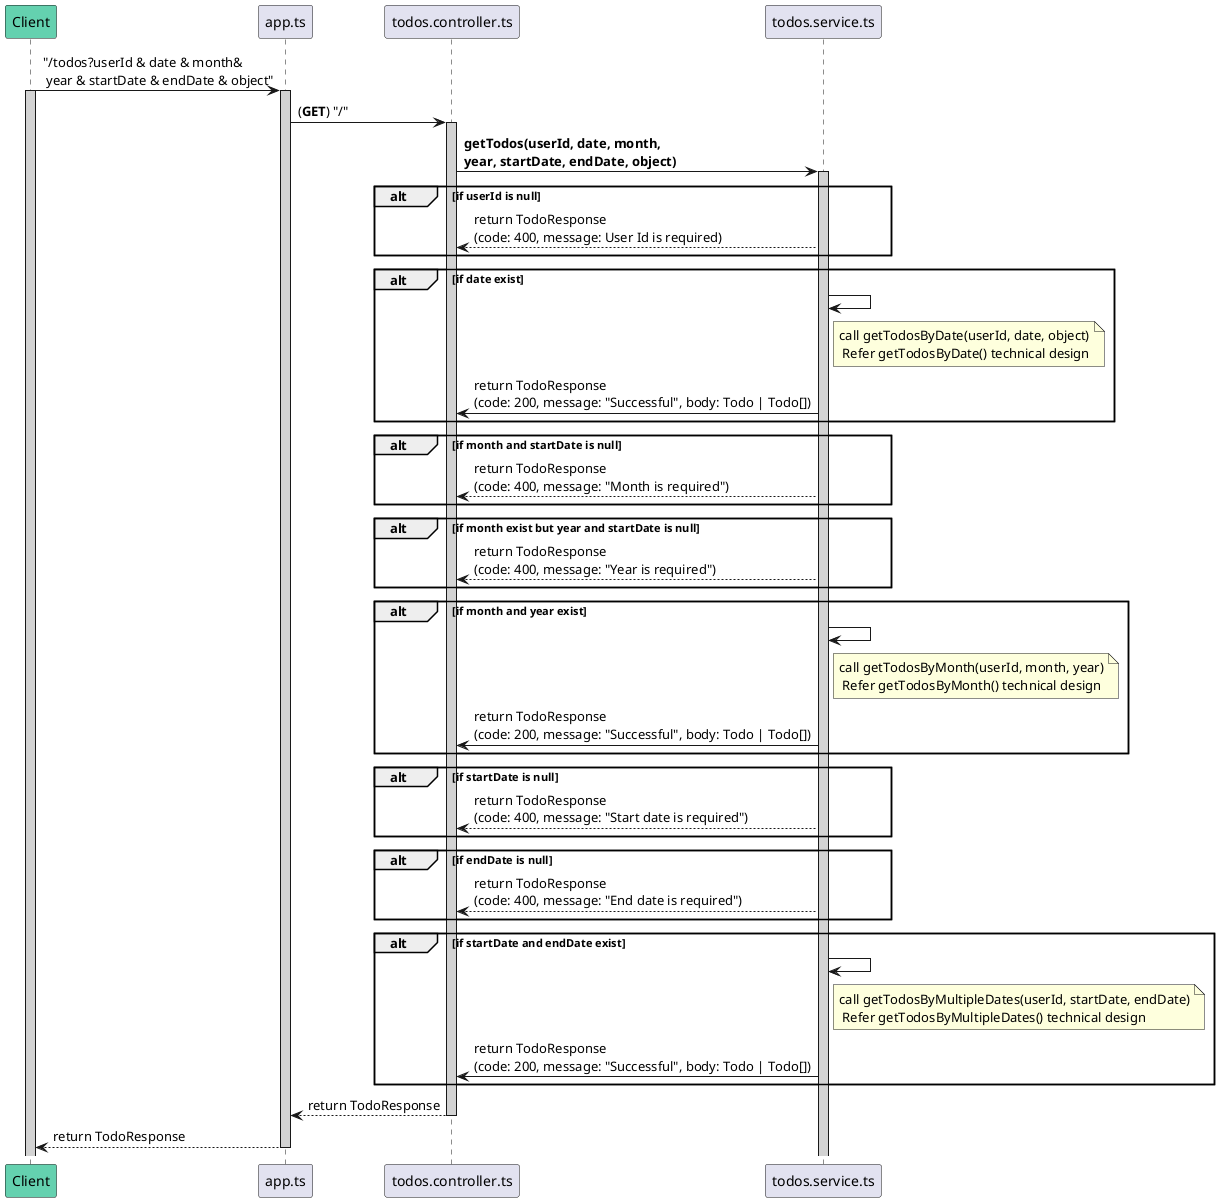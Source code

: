 @startuml getTodos
participant Client #64D1AF
participant app.ts
participant todos.controller.ts
participant todos.service.ts

Client -> app.ts : "/todos?userId & date & month& \n year & startDate & endDate & object"
activate Client #D3D3D3
activate app.ts #D3D3D3

app.ts -> todos.controller.ts : (**GET**) "/"
activate todos.controller.ts #D3D3D3

todos.controller.ts -> todos.service.ts : **getTodos(userId, date, month,** \n**year, startDate, endDate, object)**
activate todos.service.ts #D3D3D3

alt if userId is null
    todos.controller.ts <-- todos.service.ts : return TodoResponse\n(code: 400, message: User Id is required)
end

alt if date exist
    todos.service.ts -> todos.service.ts
    note right of todos.service.ts: call getTodosByDate(userId, date, object)\n Refer getTodosByDate() technical design
    todos.service.ts -> todos.controller.ts : return TodoResponse\n(code: 200, message: "Successful", body: Todo | Todo[])
end

alt if month and startDate is null
    todos.controller.ts <-- todos.service.ts : return TodoResponse\n(code: 400, message: "Month is required")
end

alt if month exist but year and startDate is null
    todos.controller.ts <-- todos.service.ts : return TodoResponse\n(code: 400, message: "Year is required")
end

alt if month and year exist
    todos.service.ts -> todos.service.ts
    note right of todos.service.ts: call getTodosByMonth(userId, month, year)\n Refer getTodosByMonth() technical design
    todos.service.ts -> todos.controller.ts : return TodoResponse\n(code: 200, message: "Successful", body: Todo | Todo[])
end

alt if startDate is null
    todos.controller.ts <-- todos.service.ts : return TodoResponse\n(code: 400, message: "Start date is required")
end

alt if endDate is null
    todos.controller.ts <-- todos.service.ts : return TodoResponse\n(code: 400, message: "End date is required")
end

alt if startDate and endDate exist
    todos.service.ts -> todos.service.ts
    note right of todos.service.ts: call getTodosByMultipleDates(userId, startDate, endDate)\n Refer getTodosByMultipleDates() technical design
    todos.service.ts -> todos.controller.ts : return TodoResponse\n(code: 200, message: "Successful", body: Todo | Todo[])
end

app.ts <-- todos.controller.ts: return TodoResponse
deactivate todos.controller.ts

Client <-- app.ts : return TodoResponse
deactivate app.ts
@enduml
